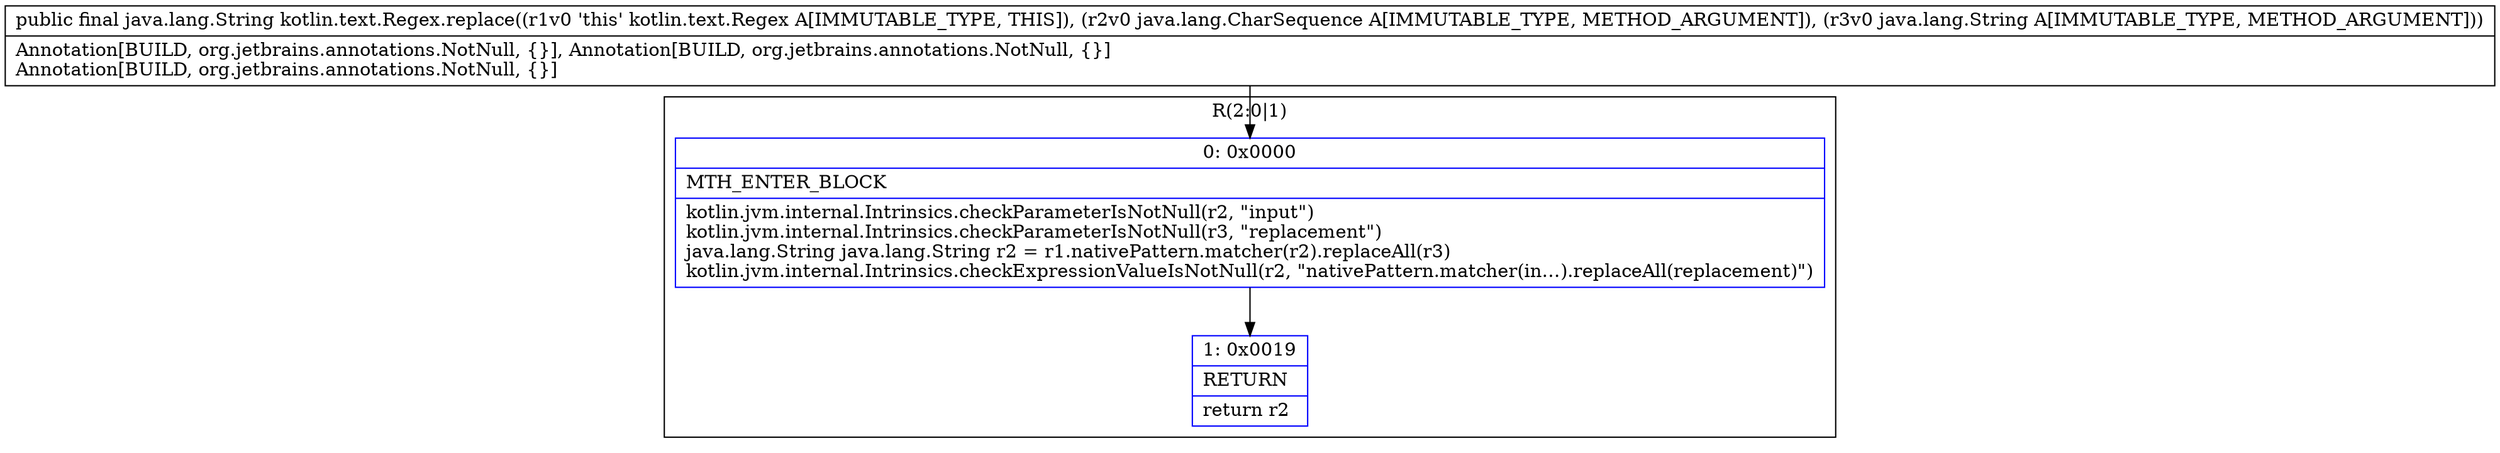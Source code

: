 digraph "CFG forkotlin.text.Regex.replace(Ljava\/lang\/CharSequence;Ljava\/lang\/String;)Ljava\/lang\/String;" {
subgraph cluster_Region_1649193217 {
label = "R(2:0|1)";
node [shape=record,color=blue];
Node_0 [shape=record,label="{0\:\ 0x0000|MTH_ENTER_BLOCK\l|kotlin.jvm.internal.Intrinsics.checkParameterIsNotNull(r2, \"input\")\lkotlin.jvm.internal.Intrinsics.checkParameterIsNotNull(r3, \"replacement\")\ljava.lang.String java.lang.String r2 = r1.nativePattern.matcher(r2).replaceAll(r3)\lkotlin.jvm.internal.Intrinsics.checkExpressionValueIsNotNull(r2, \"nativePattern.matcher(in…).replaceAll(replacement)\")\l}"];
Node_1 [shape=record,label="{1\:\ 0x0019|RETURN\l|return r2\l}"];
}
MethodNode[shape=record,label="{public final java.lang.String kotlin.text.Regex.replace((r1v0 'this' kotlin.text.Regex A[IMMUTABLE_TYPE, THIS]), (r2v0 java.lang.CharSequence A[IMMUTABLE_TYPE, METHOD_ARGUMENT]), (r3v0 java.lang.String A[IMMUTABLE_TYPE, METHOD_ARGUMENT]))  | Annotation[BUILD, org.jetbrains.annotations.NotNull, \{\}], Annotation[BUILD, org.jetbrains.annotations.NotNull, \{\}]\lAnnotation[BUILD, org.jetbrains.annotations.NotNull, \{\}]\l}"];
MethodNode -> Node_0;
Node_0 -> Node_1;
}

